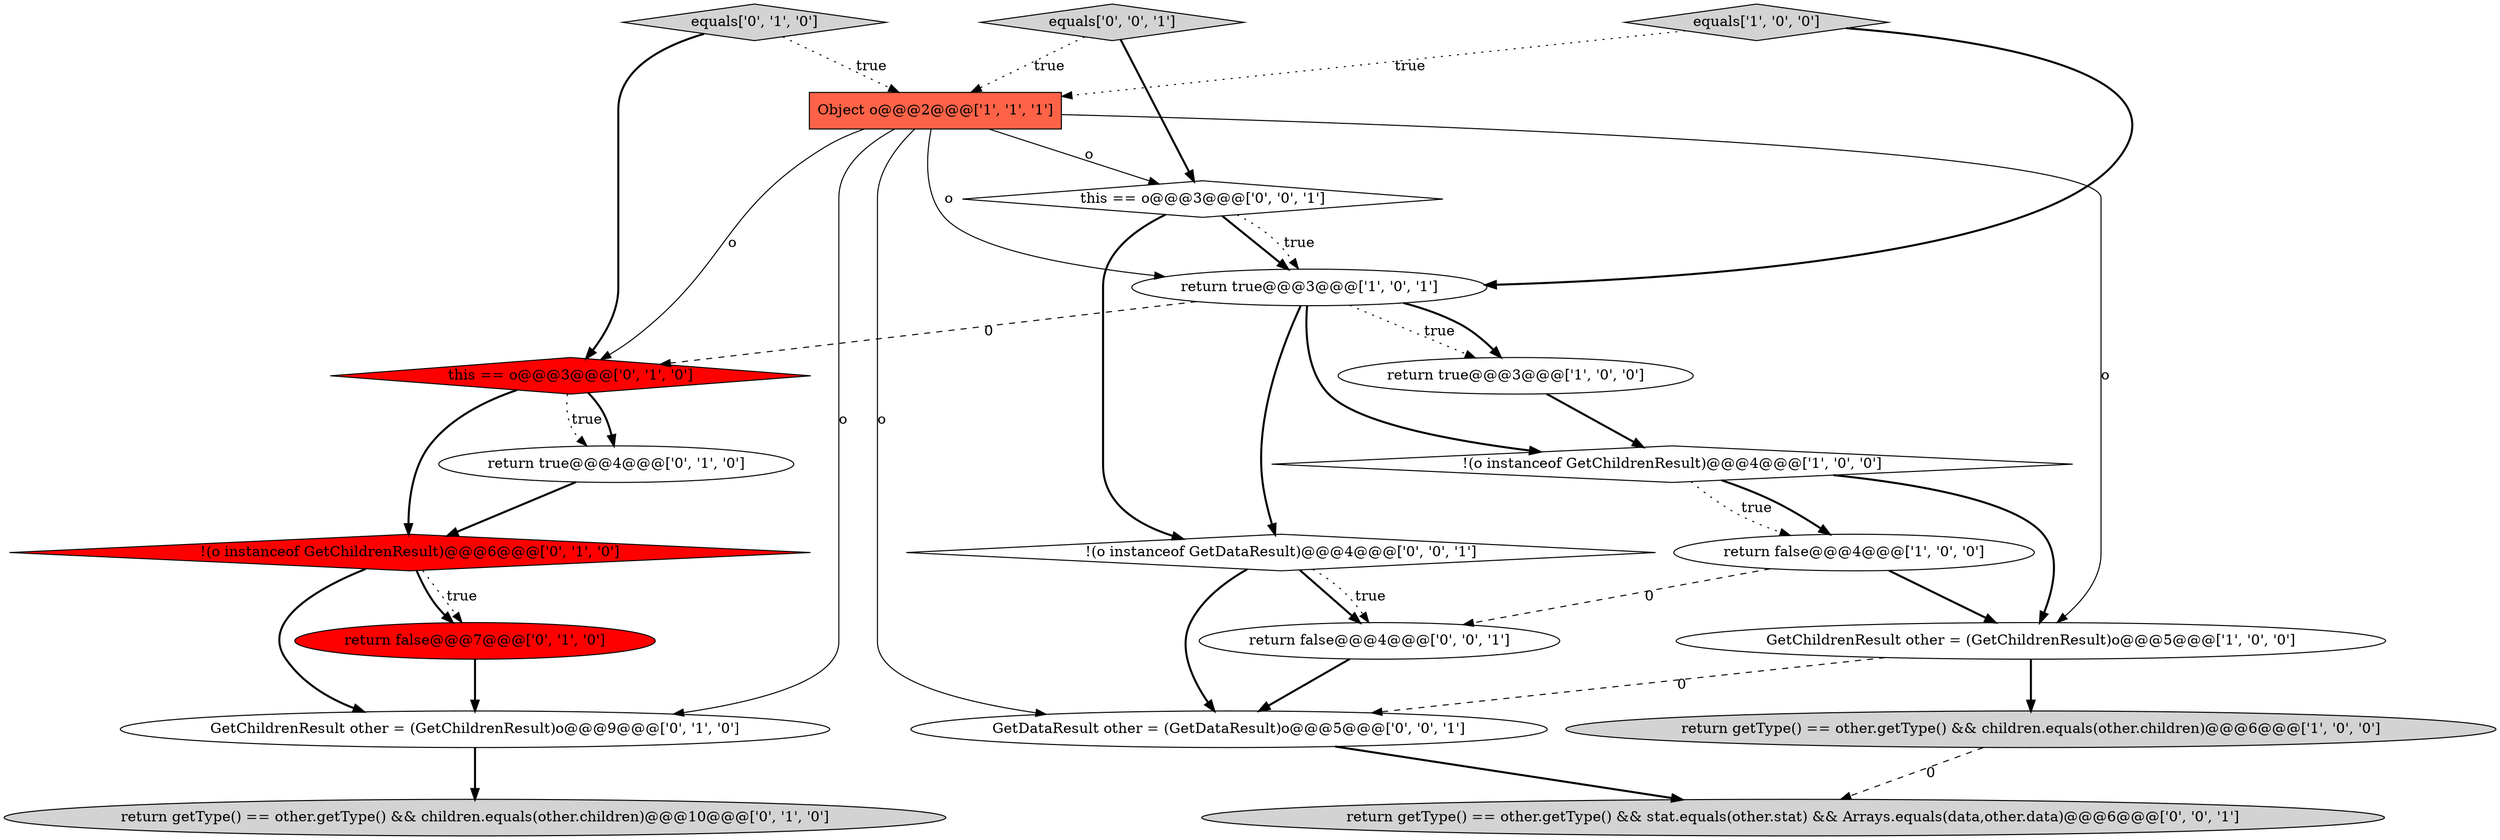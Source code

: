 digraph {
2 [style = filled, label = "GetChildrenResult other = (GetChildrenResult)o@@@5@@@['1', '0', '0']", fillcolor = white, shape = ellipse image = "AAA0AAABBB1BBB"];
7 [style = filled, label = "return getType() == other.getType() && children.equals(other.children)@@@6@@@['1', '0', '0']", fillcolor = lightgray, shape = ellipse image = "AAA0AAABBB1BBB"];
18 [style = filled, label = "this == o@@@3@@@['0', '0', '1']", fillcolor = white, shape = diamond image = "AAA0AAABBB3BBB"];
1 [style = filled, label = "return true@@@3@@@['1', '0', '0']", fillcolor = white, shape = ellipse image = "AAA0AAABBB1BBB"];
9 [style = filled, label = "this == o@@@3@@@['0', '1', '0']", fillcolor = red, shape = diamond image = "AAA1AAABBB2BBB"];
4 [style = filled, label = "!(o instanceof GetChildrenResult)@@@4@@@['1', '0', '0']", fillcolor = white, shape = diamond image = "AAA0AAABBB1BBB"];
6 [style = filled, label = "return false@@@4@@@['1', '0', '0']", fillcolor = white, shape = ellipse image = "AAA0AAABBB1BBB"];
14 [style = filled, label = "return getType() == other.getType() && children.equals(other.children)@@@10@@@['0', '1', '0']", fillcolor = lightgray, shape = ellipse image = "AAA0AAABBB2BBB"];
12 [style = filled, label = "return true@@@4@@@['0', '1', '0']", fillcolor = white, shape = ellipse image = "AAA0AAABBB2BBB"];
15 [style = filled, label = "return getType() == other.getType() && stat.equals(other.stat) && Arrays.equals(data,other.data)@@@6@@@['0', '0', '1']", fillcolor = lightgray, shape = ellipse image = "AAA0AAABBB3BBB"];
11 [style = filled, label = "GetChildrenResult other = (GetChildrenResult)o@@@9@@@['0', '1', '0']", fillcolor = white, shape = ellipse image = "AAA0AAABBB2BBB"];
16 [style = filled, label = "equals['0', '0', '1']", fillcolor = lightgray, shape = diamond image = "AAA0AAABBB3BBB"];
3 [style = filled, label = "Object o@@@2@@@['1', '1', '1']", fillcolor = tomato, shape = box image = "AAA0AAABBB1BBB"];
17 [style = filled, label = "!(o instanceof GetDataResult)@@@4@@@['0', '0', '1']", fillcolor = white, shape = diamond image = "AAA0AAABBB3BBB"];
5 [style = filled, label = "return true@@@3@@@['1', '0', '1']", fillcolor = white, shape = ellipse image = "AAA0AAABBB1BBB"];
10 [style = filled, label = "!(o instanceof GetChildrenResult)@@@6@@@['0', '1', '0']", fillcolor = red, shape = diamond image = "AAA1AAABBB2BBB"];
8 [style = filled, label = "return false@@@7@@@['0', '1', '0']", fillcolor = red, shape = ellipse image = "AAA1AAABBB2BBB"];
13 [style = filled, label = "equals['0', '1', '0']", fillcolor = lightgray, shape = diamond image = "AAA0AAABBB2BBB"];
19 [style = filled, label = "return false@@@4@@@['0', '0', '1']", fillcolor = white, shape = ellipse image = "AAA0AAABBB3BBB"];
0 [style = filled, label = "equals['1', '0', '0']", fillcolor = lightgray, shape = diamond image = "AAA0AAABBB1BBB"];
20 [style = filled, label = "GetDataResult other = (GetDataResult)o@@@5@@@['0', '0', '1']", fillcolor = white, shape = ellipse image = "AAA0AAABBB3BBB"];
4->6 [style = dotted, label="true"];
10->8 [style = dotted, label="true"];
1->4 [style = bold, label=""];
9->12 [style = dotted, label="true"];
3->2 [style = solid, label="o"];
16->18 [style = bold, label=""];
3->11 [style = solid, label="o"];
2->20 [style = dashed, label="0"];
13->3 [style = dotted, label="true"];
11->14 [style = bold, label=""];
4->6 [style = bold, label=""];
19->20 [style = bold, label=""];
5->1 [style = dotted, label="true"];
18->17 [style = bold, label=""];
5->9 [style = dashed, label="0"];
3->18 [style = solid, label="o"];
4->2 [style = bold, label=""];
9->10 [style = bold, label=""];
5->17 [style = bold, label=""];
16->3 [style = dotted, label="true"];
17->19 [style = bold, label=""];
6->2 [style = bold, label=""];
5->1 [style = bold, label=""];
12->10 [style = bold, label=""];
10->8 [style = bold, label=""];
3->20 [style = solid, label="o"];
3->9 [style = solid, label="o"];
18->5 [style = bold, label=""];
5->4 [style = bold, label=""];
6->19 [style = dashed, label="0"];
17->19 [style = dotted, label="true"];
7->15 [style = dashed, label="0"];
18->5 [style = dotted, label="true"];
0->3 [style = dotted, label="true"];
9->12 [style = bold, label=""];
2->7 [style = bold, label=""];
13->9 [style = bold, label=""];
3->5 [style = solid, label="o"];
8->11 [style = bold, label=""];
20->15 [style = bold, label=""];
0->5 [style = bold, label=""];
17->20 [style = bold, label=""];
10->11 [style = bold, label=""];
}
